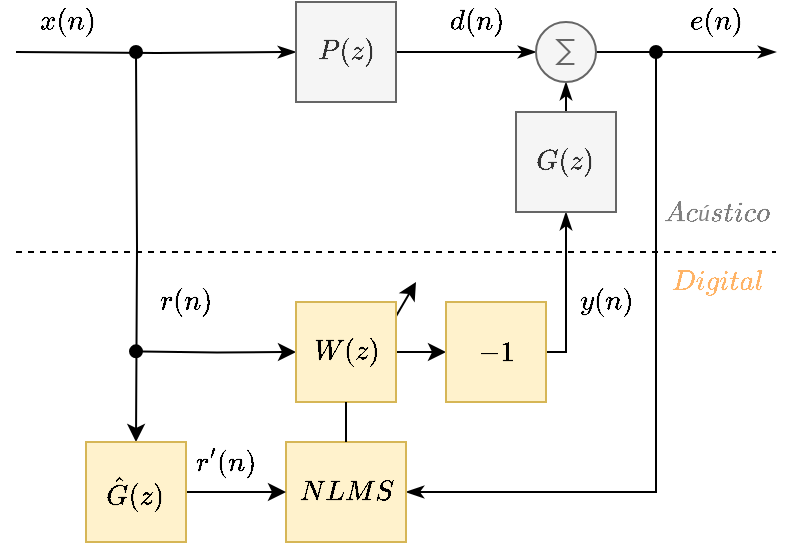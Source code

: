 <mxfile version="15.4.0" type="device"><diagram id="JyYydD_CVFqdHiStHYaI" name="Página-1"><mxGraphModel dx="621" dy="456" grid="1" gridSize="5" guides="1" tooltips="1" connect="1" arrows="1" fold="1" page="1" pageScale="1" pageWidth="1654" pageHeight="1169" math="1" shadow="0"><root><mxCell id="0"/><mxCell id="1" parent="0"/><mxCell id="OptY_vXmiNCx0TwDFVPl-38" value="" style="endArrow=classic;html=1;exitX=0.5;exitY=1;exitDx=0;exitDy=0;" parent="1" source="OptY_vXmiNCx0TwDFVPl-30" edge="1"><mxGeometry width="50" height="50" relative="1" as="geometry"><mxPoint x="365" y="300" as="sourcePoint"/><mxPoint x="300" y="255" as="targetPoint"/></mxGeometry></mxCell><mxCell id="OptY_vXmiNCx0TwDFVPl-2" style="edgeStyle=orthogonalEdgeStyle;rounded=0;orthogonalLoop=1;jettySize=auto;html=1;exitX=0;exitY=0.5;exitDx=0;exitDy=0;entryX=0;entryY=0.5;entryDx=0;entryDy=0;endArrow=classicThin;endFill=1;" parent="1" target="OptY_vXmiNCx0TwDFVPl-1" edge="1"><mxGeometry relative="1" as="geometry"><mxPoint x="100" y="140" as="sourcePoint"/></mxGeometry></mxCell><mxCell id="OptY_vXmiNCx0TwDFVPl-7" style="edgeStyle=orthogonalEdgeStyle;rounded=0;orthogonalLoop=1;jettySize=auto;html=1;exitX=1;exitY=0.5;exitDx=0;exitDy=0;entryX=0;entryY=0.5;entryDx=0;entryDy=0;entryPerimeter=0;startArrow=none;startFill=0;endArrow=classicThin;endFill=1;" parent="1" source="OptY_vXmiNCx0TwDFVPl-1" edge="1"><mxGeometry relative="1" as="geometry"><mxPoint x="360" y="140" as="targetPoint"/></mxGeometry></mxCell><mxCell id="OptY_vXmiNCx0TwDFVPl-1" value="$$P(z)$$" style="rounded=0;whiteSpace=wrap;html=1;fillColor=#f5f5f5;strokeColor=#666666;fontColor=#333333;fontStyle=1" parent="1" vertex="1"><mxGeometry x="240" y="115" width="50" height="50" as="geometry"/></mxCell><mxCell id="OptY_vXmiNCx0TwDFVPl-3" value="$$x(n)$$" style="text;html=1;align=center;verticalAlign=middle;resizable=0;points=[];autosize=1;strokeColor=none;fillColor=none;" parent="1" vertex="1"><mxGeometry x="95" y="115" width="60" height="20" as="geometry"/></mxCell><mxCell id="OptY_vXmiNCx0TwDFVPl-13" style="edgeStyle=orthogonalEdgeStyle;rounded=0;orthogonalLoop=1;jettySize=auto;html=1;exitX=1;exitY=0.5;exitDx=0;exitDy=0;exitPerimeter=0;startArrow=none;startFill=0;endArrow=classicThin;endFill=1;" parent="1" edge="1"><mxGeometry relative="1" as="geometry"><mxPoint x="480" y="140" as="targetPoint"/><mxPoint x="390" y="140" as="sourcePoint"/></mxGeometry></mxCell><mxCell id="OptY_vXmiNCx0TwDFVPl-10" style="edgeStyle=orthogonalEdgeStyle;rounded=0;orthogonalLoop=1;jettySize=auto;html=1;exitX=0.5;exitY=0;exitDx=0;exitDy=0;entryX=0.5;entryY=1;entryDx=0;entryDy=0;entryPerimeter=0;startArrow=none;startFill=0;endArrow=classicThin;endFill=1;" parent="1" source="OptY_vXmiNCx0TwDFVPl-8" edge="1"><mxGeometry relative="1" as="geometry"><mxPoint x="375" y="155" as="targetPoint"/></mxGeometry></mxCell><mxCell id="OptY_vXmiNCx0TwDFVPl-24" style="edgeStyle=orthogonalEdgeStyle;rounded=0;orthogonalLoop=1;jettySize=auto;html=1;startArrow=none;startFill=0;endArrow=classicThin;endFill=1;entryX=0.5;entryY=1;entryDx=0;entryDy=0;exitX=1;exitY=0.5;exitDx=0;exitDy=0;" parent="1" source="G6kZ48U2BUPxkOjhsxJf-2" target="OptY_vXmiNCx0TwDFVPl-8" edge="1"><mxGeometry relative="1" as="geometry"><mxPoint x="375" y="335" as="sourcePoint"/><Array as="points"><mxPoint x="375" y="290"/></Array></mxGeometry></mxCell><mxCell id="OptY_vXmiNCx0TwDFVPl-8" value="$$G(z)$$" style="rounded=0;whiteSpace=wrap;html=1;fillColor=#f5f5f5;strokeColor=#666666;fontColor=#333333;fontStyle=1" parent="1" vertex="1"><mxGeometry x="350" y="170" width="50" height="50" as="geometry"/></mxCell><mxCell id="OptY_vXmiNCx0TwDFVPl-14" value="$$e(n)$$" style="text;html=1;align=center;verticalAlign=middle;resizable=0;points=[];autosize=1;strokeColor=none;fillColor=none;" parent="1" vertex="1"><mxGeometry x="420" y="115" width="60" height="20" as="geometry"/></mxCell><mxCell id="N1Teax0wj5bGj-n8au-4-8" style="edgeStyle=orthogonalEdgeStyle;rounded=0;orthogonalLoop=1;jettySize=auto;html=1;entryX=0.5;entryY=0;entryDx=0;entryDy=0;startArrow=oval;startFill=1;" parent="1" target="OptY_vXmiNCx0TwDFVPl-41" edge="1"><mxGeometry relative="1" as="geometry"><mxPoint x="160" y="305" as="targetPoint"/><mxPoint x="160" y="140" as="sourcePoint"/></mxGeometry></mxCell><mxCell id="OptY_vXmiNCx0TwDFVPl-20" value="" style="verticalLabelPosition=bottom;shadow=0;dashed=0;align=center;html=1;verticalAlign=top;shape=mxgraph.electrical.abstract.sum;fillColor=#f5f5f5;strokeColor=#666666;fontColor=#333333;" parent="1" vertex="1"><mxGeometry x="360" y="125" width="30" height="30" as="geometry"/></mxCell><mxCell id="OptY_vXmiNCx0TwDFVPl-26" value="$$y(n)$$" style="text;html=1;align=center;verticalAlign=middle;resizable=0;points=[];autosize=1;strokeColor=none;fillColor=none;" parent="1" vertex="1"><mxGeometry x="365" y="255" width="60" height="20" as="geometry"/></mxCell><mxCell id="N1Teax0wj5bGj-n8au-4-12" style="edgeStyle=orthogonalEdgeStyle;rounded=0;orthogonalLoop=1;jettySize=auto;html=1;exitX=0;exitY=0.5;exitDx=0;exitDy=0;startArrow=oval;startFill=1;entryX=0;entryY=0.5;entryDx=0;entryDy=0;" parent="1" target="OptY_vXmiNCx0TwDFVPl-30" edge="1"><mxGeometry relative="1" as="geometry"><mxPoint x="160" y="289.667" as="sourcePoint"/></mxGeometry></mxCell><mxCell id="G6kZ48U2BUPxkOjhsxJf-6" style="edgeStyle=orthogonalEdgeStyle;rounded=0;orthogonalLoop=1;jettySize=auto;html=1;exitX=1;exitY=0.5;exitDx=0;exitDy=0;entryX=0;entryY=0.5;entryDx=0;entryDy=0;startArrow=none;startFill=0;" parent="1" source="OptY_vXmiNCx0TwDFVPl-30" target="G6kZ48U2BUPxkOjhsxJf-2" edge="1"><mxGeometry relative="1" as="geometry"/></mxCell><mxCell id="OptY_vXmiNCx0TwDFVPl-30" value="$$W(z)$$" style="rounded=0;whiteSpace=wrap;html=1;fillColor=#fff2cc;strokeColor=#d6b656;fontStyle=1" parent="1" vertex="1"><mxGeometry x="240" y="265" width="50" height="50" as="geometry"/></mxCell><mxCell id="OptY_vXmiNCx0TwDFVPl-32" value="" style="endArrow=none;dashed=1;html=1;" parent="1" edge="1"><mxGeometry width="50" height="50" relative="1" as="geometry"><mxPoint x="100" y="240" as="sourcePoint"/><mxPoint x="480" y="240" as="targetPoint"/></mxGeometry></mxCell><mxCell id="OptY_vXmiNCx0TwDFVPl-35" style="edgeStyle=orthogonalEdgeStyle;rounded=0;orthogonalLoop=1;jettySize=auto;html=1;startArrow=oval;startFill=1;endArrow=classicThin;endFill=1;entryX=1;entryY=0.5;entryDx=0;entryDy=0;" parent="1" target="OptY_vXmiNCx0TwDFVPl-33" edge="1"><mxGeometry relative="1" as="geometry"><mxPoint x="420" y="140" as="sourcePoint"/><Array as="points"><mxPoint x="420" y="360"/></Array></mxGeometry></mxCell><mxCell id="OptY_vXmiNCx0TwDFVPl-33" value="$$NLMS$$" style="rounded=0;whiteSpace=wrap;html=1;fillColor=#fff2cc;strokeColor=#d6b656;fontStyle=1" parent="1" vertex="1"><mxGeometry x="235" y="335" width="60" height="50" as="geometry"/></mxCell><mxCell id="OptY_vXmiNCx0TwDFVPl-37" value="" style="endArrow=none;html=1;exitX=0.5;exitY=0;exitDx=0;exitDy=0;entryX=0.5;entryY=1;entryDx=0;entryDy=0;" parent="1" source="OptY_vXmiNCx0TwDFVPl-33" target="OptY_vXmiNCx0TwDFVPl-30" edge="1"><mxGeometry width="50" height="50" relative="1" as="geometry"><mxPoint x="365" y="300" as="sourcePoint"/><mxPoint x="415" y="250" as="targetPoint"/></mxGeometry></mxCell><mxCell id="OptY_vXmiNCx0TwDFVPl-39" value="$$d(n)$$" style="text;html=1;align=center;verticalAlign=middle;resizable=0;points=[];autosize=1;strokeColor=none;fillColor=none;" parent="1" vertex="1"><mxGeometry x="300" y="115" width="60" height="20" as="geometry"/></mxCell><mxCell id="N1Teax0wj5bGj-n8au-4-11" style="edgeStyle=orthogonalEdgeStyle;rounded=0;orthogonalLoop=1;jettySize=auto;html=1;exitX=1;exitY=0.5;exitDx=0;exitDy=0;entryX=0;entryY=0.5;entryDx=0;entryDy=0;startArrow=none;startFill=0;" parent="1" source="OptY_vXmiNCx0TwDFVPl-41" target="OptY_vXmiNCx0TwDFVPl-33" edge="1"><mxGeometry relative="1" as="geometry"/></mxCell><mxCell id="OptY_vXmiNCx0TwDFVPl-41" value="$$\hat{G}(z)$$" style="rounded=0;whiteSpace=wrap;html=1;fillColor=#fff2cc;strokeColor=#d6b656;fontStyle=1" parent="1" vertex="1"><mxGeometry x="135" y="335" width="50" height="50" as="geometry"/></mxCell><mxCell id="N1Teax0wj5bGj-n8au-4-9" value="$$r(n)$$" style="text;html=1;align=center;verticalAlign=middle;resizable=0;points=[];autosize=1;strokeColor=none;fillColor=none;" parent="1" vertex="1"><mxGeometry x="155" y="255" width="60" height="20" as="geometry"/></mxCell><mxCell id="G6kZ48U2BUPxkOjhsxJf-2" value="$$-1$$" style="rounded=0;whiteSpace=wrap;html=1;fillColor=#fff2cc;strokeColor=#d6b656;fontStyle=1" parent="1" vertex="1"><mxGeometry x="315" y="265" width="50" height="50" as="geometry"/></mxCell><mxCell id="G6kZ48U2BUPxkOjhsxJf-7" value="$$Acústico$$" style="text;html=1;align=center;verticalAlign=middle;resizable=0;points=[];autosize=1;strokeColor=none;fillColor=none;fontColor=#808080;" parent="1" vertex="1"><mxGeometry x="407.5" y="210" width="85" height="20" as="geometry"/></mxCell><mxCell id="G6kZ48U2BUPxkOjhsxJf-8" value="$$Digital$$" style="text;html=1;align=center;verticalAlign=middle;resizable=0;points=[];autosize=1;strokeColor=none;fillColor=none;fontColor=#FFB366;" parent="1" vertex="1"><mxGeometry x="412.5" y="245" width="75" height="20" as="geometry"/></mxCell><mxCell id="G6kZ48U2BUPxkOjhsxJf-9" value="$$r'(n)$$" style="text;html=1;align=center;verticalAlign=middle;resizable=0;points=[];autosize=1;strokeColor=none;fillColor=none;" parent="1" vertex="1"><mxGeometry x="175" y="335" width="60" height="20" as="geometry"/></mxCell></root></mxGraphModel></diagram></mxfile>